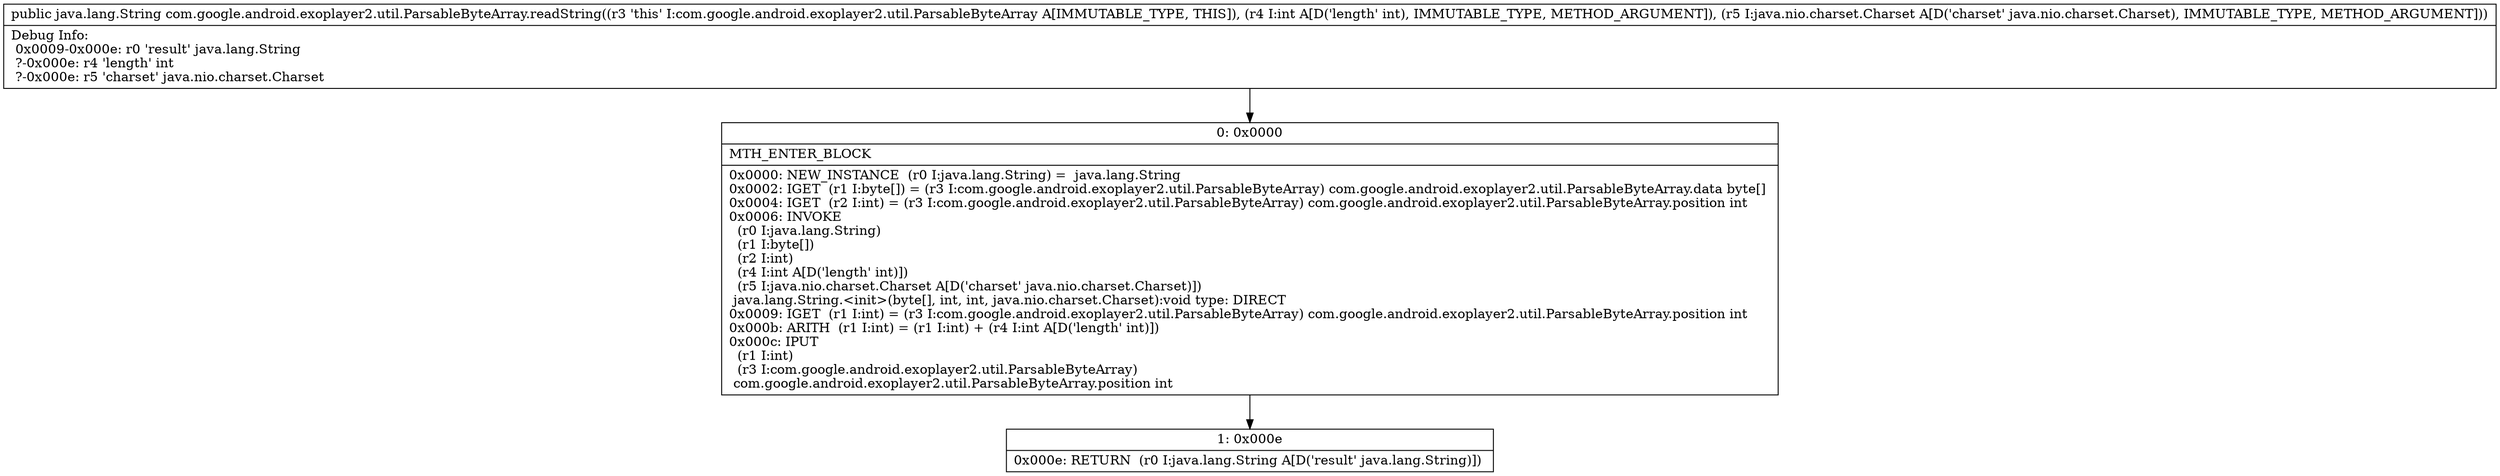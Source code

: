 digraph "CFG forcom.google.android.exoplayer2.util.ParsableByteArray.readString(ILjava\/nio\/charset\/Charset;)Ljava\/lang\/String;" {
Node_0 [shape=record,label="{0\:\ 0x0000|MTH_ENTER_BLOCK\l|0x0000: NEW_INSTANCE  (r0 I:java.lang.String) =  java.lang.String \l0x0002: IGET  (r1 I:byte[]) = (r3 I:com.google.android.exoplayer2.util.ParsableByteArray) com.google.android.exoplayer2.util.ParsableByteArray.data byte[] \l0x0004: IGET  (r2 I:int) = (r3 I:com.google.android.exoplayer2.util.ParsableByteArray) com.google.android.exoplayer2.util.ParsableByteArray.position int \l0x0006: INVOKE  \l  (r0 I:java.lang.String)\l  (r1 I:byte[])\l  (r2 I:int)\l  (r4 I:int A[D('length' int)])\l  (r5 I:java.nio.charset.Charset A[D('charset' java.nio.charset.Charset)])\l java.lang.String.\<init\>(byte[], int, int, java.nio.charset.Charset):void type: DIRECT \l0x0009: IGET  (r1 I:int) = (r3 I:com.google.android.exoplayer2.util.ParsableByteArray) com.google.android.exoplayer2.util.ParsableByteArray.position int \l0x000b: ARITH  (r1 I:int) = (r1 I:int) + (r4 I:int A[D('length' int)]) \l0x000c: IPUT  \l  (r1 I:int)\l  (r3 I:com.google.android.exoplayer2.util.ParsableByteArray)\l com.google.android.exoplayer2.util.ParsableByteArray.position int \l}"];
Node_1 [shape=record,label="{1\:\ 0x000e|0x000e: RETURN  (r0 I:java.lang.String A[D('result' java.lang.String)]) \l}"];
MethodNode[shape=record,label="{public java.lang.String com.google.android.exoplayer2.util.ParsableByteArray.readString((r3 'this' I:com.google.android.exoplayer2.util.ParsableByteArray A[IMMUTABLE_TYPE, THIS]), (r4 I:int A[D('length' int), IMMUTABLE_TYPE, METHOD_ARGUMENT]), (r5 I:java.nio.charset.Charset A[D('charset' java.nio.charset.Charset), IMMUTABLE_TYPE, METHOD_ARGUMENT]))  | Debug Info:\l  0x0009\-0x000e: r0 'result' java.lang.String\l  ?\-0x000e: r4 'length' int\l  ?\-0x000e: r5 'charset' java.nio.charset.Charset\l}"];
MethodNode -> Node_0;
Node_0 -> Node_1;
}

